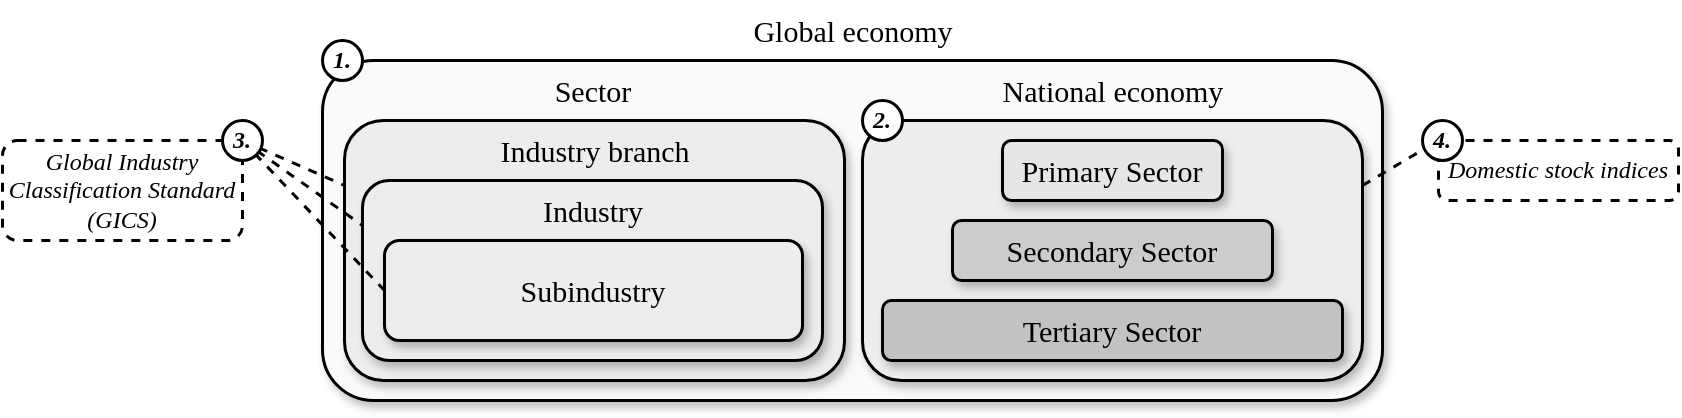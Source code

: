 <mxfile version="26.0.16">
  <diagram name="Seite-1" id="qr4WPcWlPLyORMB2fuVT">
    <mxGraphModel dx="2501" dy="671" grid="1" gridSize="10" guides="1" tooltips="1" connect="1" arrows="1" fold="1" page="1" pageScale="1" pageWidth="827" pageHeight="1169" math="0" shadow="0">
      <root>
        <mxCell id="0" />
        <mxCell id="1" parent="0" />
        <mxCell id="Y2Wc8ZRU2AqmPIUMNUnC-13" value="" style="rounded=1;whiteSpace=wrap;html=1;strokeWidth=1.5;shadow=1;fillColor=#FAFAFA;strokeColor=#000000;" parent="1" vertex="1">
          <mxGeometry x="-90" y="410" width="530" height="170" as="geometry" />
        </mxCell>
        <mxCell id="Y2Wc8ZRU2AqmPIUMNUnC-12" value="" style="rounded=1;whiteSpace=wrap;html=1;strokeWidth=1.5;shadow=1;fillStyle=auto;fillColor=#EDEDED;" parent="1" vertex="1">
          <mxGeometry x="180" y="440" width="250" height="130" as="geometry" />
        </mxCell>
        <mxCell id="Y2Wc8ZRU2AqmPIUMNUnC-5" value="Tertiary Sector" style="text;html=1;align=center;verticalAlign=middle;whiteSpace=wrap;rounded=1;fontFamily=Garamond;fontSize=15;fontColor=default;labelBorderColor=none;labelBackgroundColor=none;strokeColor=default;fillColor=#C2C2C2;strokeWidth=1.5;shadow=1;" parent="1" vertex="1">
          <mxGeometry x="190" y="530" width="230" height="30" as="geometry" />
        </mxCell>
        <mxCell id="Y2Wc8ZRU2AqmPIUMNUnC-6" value="Secondary Sector" style="text;html=1;align=center;verticalAlign=middle;whiteSpace=wrap;rounded=1;fontFamily=Garamond;labelBorderColor=none;labelBackgroundColor=none;textShadow=0;spacingTop=0;spacingBottom=0;fillColor=#CCCCCC;fontSize=15;spacingLeft=0;spacing=0;shadow=1;strokeColor=default;strokeWidth=1.5;" parent="1" vertex="1">
          <mxGeometry x="225" y="490" width="160" height="30" as="geometry" />
        </mxCell>
        <mxCell id="Y2Wc8ZRU2AqmPIUMNUnC-7" value="Primary Sector" style="text;html=1;align=center;verticalAlign=middle;whiteSpace=wrap;rounded=1;fontFamily=Garamond;fontSize=15;fontColor=default;labelBorderColor=none;labelBackgroundColor=none;strokeColor=default;fillColor=#E6E6E6;strokeWidth=1.5;shadow=1;" parent="1" vertex="1">
          <mxGeometry x="250" y="450" width="110" height="30" as="geometry" />
        </mxCell>
        <mxCell id="Y2Wc8ZRU2AqmPIUMNUnC-14" value="National economy" style="text;html=1;align=center;verticalAlign=middle;whiteSpace=wrap;rounded=0;fontFamily=Garamond;fontSize=15;fontColor=default;labelBorderColor=none;labelBackgroundColor=none;" parent="1" vertex="1">
          <mxGeometry x="242.5" y="410" width="125" height="30" as="geometry" />
        </mxCell>
        <mxCell id="Y2Wc8ZRU2AqmPIUMNUnC-15" value="Global&amp;nbsp;economy" style="text;html=1;align=center;verticalAlign=middle;whiteSpace=wrap;rounded=0;fontFamily=Garamond;fontSize=15;fontColor=default;labelBorderColor=none;labelBackgroundColor=none;" parent="1" vertex="1">
          <mxGeometry x="112.5" y="380" width="125" height="30" as="geometry" />
        </mxCell>
        <mxCell id="Y2Wc8ZRU2AqmPIUMNUnC-17" value="&lt;font face=&quot;Garamond&quot;&gt;Domestic stock indices&lt;/font&gt;" style="rounded=1;whiteSpace=wrap;html=1;strokeWidth=1.5;dashed=1;shadow=0;fontStyle=2" parent="1" vertex="1">
          <mxGeometry x="468" y="450" width="120" height="30" as="geometry" />
        </mxCell>
        <mxCell id="Y2Wc8ZRU2AqmPIUMNUnC-19" value="&lt;font face=&quot;Garamond&quot;&gt;1.&lt;/font&gt;" style="ellipse;whiteSpace=wrap;html=1;aspect=fixed;strokeWidth=1.5;fontStyle=3" parent="1" vertex="1">
          <mxGeometry x="-90" y="400" width="20" height="20" as="geometry" />
        </mxCell>
        <mxCell id="Y2Wc8ZRU2AqmPIUMNUnC-20" value="&lt;font face=&quot;Garamond&quot;&gt;2.&lt;/font&gt;" style="ellipse;whiteSpace=wrap;html=1;aspect=fixed;strokeWidth=1.5;fontStyle=3" parent="1" vertex="1">
          <mxGeometry x="180" y="430" width="20" height="20" as="geometry" />
        </mxCell>
        <mxCell id="Y2Wc8ZRU2AqmPIUMNUnC-22" value="" style="endArrow=none;dashed=1;html=1;rounded=0;entryX=0;entryY=0;entryDx=0;entryDy=0;strokeWidth=1.5;exitX=1;exitY=0.25;exitDx=0;exitDy=0;" parent="1" source="Y2Wc8ZRU2AqmPIUMNUnC-12" target="Y2Wc8ZRU2AqmPIUMNUnC-17" edge="1">
          <mxGeometry width="50" height="50" relative="1" as="geometry">
            <mxPoint x="381" y="440" as="sourcePoint" />
            <mxPoint x="500" y="330" as="targetPoint" />
          </mxGeometry>
        </mxCell>
        <mxCell id="Y2Wc8ZRU2AqmPIUMNUnC-21" value="&lt;font face=&quot;Garamond&quot;&gt;4.&lt;/font&gt;" style="ellipse;whiteSpace=wrap;html=1;aspect=fixed;strokeWidth=1.5;fontStyle=3" parent="1" vertex="1">
          <mxGeometry x="460" y="440" width="20" height="20" as="geometry" />
        </mxCell>
        <mxCell id="Y2Wc8ZRU2AqmPIUMNUnC-24" value="Global Industry Classification Standard (GICS)" style="rounded=1;whiteSpace=wrap;html=1;strokeWidth=1.5;dashed=1;shadow=0;fontStyle=2;fontFamily=Garamond;" parent="1" vertex="1">
          <mxGeometry x="-250" y="450" width="120" height="50" as="geometry" />
        </mxCell>
        <mxCell id="Y2Wc8ZRU2AqmPIUMNUnC-30" value="" style="rounded=1;whiteSpace=wrap;html=1;strokeWidth=1.5;shadow=1;fillStyle=auto;fillColor=#EDEDED;" parent="1" vertex="1">
          <mxGeometry x="-79" y="440" width="250" height="130" as="geometry" />
        </mxCell>
        <mxCell id="Y2Wc8ZRU2AqmPIUMNUnC-33" value="Sector" style="text;html=1;align=center;verticalAlign=middle;whiteSpace=wrap;rounded=0;fontFamily=Garamond;fontSize=15;fontColor=default;labelBorderColor=none;labelBackgroundColor=none;" parent="1" vertex="1">
          <mxGeometry x="-17.5" y="410" width="125" height="30" as="geometry" />
        </mxCell>
        <mxCell id="Y2Wc8ZRU2AqmPIUMNUnC-34" value="" style="rounded=1;whiteSpace=wrap;html=1;strokeWidth=1.5;shadow=1;fillStyle=auto;fillColor=#EDEDED;" parent="1" vertex="1">
          <mxGeometry x="-70" y="470" width="230" height="90" as="geometry" />
        </mxCell>
        <mxCell id="Y2Wc8ZRU2AqmPIUMNUnC-35" value="Industry branch" style="text;html=1;align=center;verticalAlign=middle;whiteSpace=wrap;rounded=0;fontFamily=Garamond;fontSize=15;fontColor=default;labelBorderColor=none;labelBackgroundColor=none;" parent="1" vertex="1">
          <mxGeometry x="-16.5" y="440" width="125" height="30" as="geometry" />
        </mxCell>
        <mxCell id="Y2Wc8ZRU2AqmPIUMNUnC-36" value="" style="rounded=1;whiteSpace=wrap;html=1;strokeWidth=1.5;shadow=1;fillStyle=auto;fillColor=#EDEDED;" parent="1" vertex="1">
          <mxGeometry x="-59" y="500" width="209" height="50" as="geometry" />
        </mxCell>
        <mxCell id="Y2Wc8ZRU2AqmPIUMNUnC-37" value="Industry" style="text;html=1;align=center;verticalAlign=middle;whiteSpace=wrap;rounded=0;fontFamily=Garamond;fontSize=15;fontColor=default;labelBorderColor=none;labelBackgroundColor=none;" parent="1" vertex="1">
          <mxGeometry x="-17.5" y="470" width="125" height="30" as="geometry" />
        </mxCell>
        <mxCell id="Y2Wc8ZRU2AqmPIUMNUnC-38" value="Subindustry" style="text;html=1;align=center;verticalAlign=middle;whiteSpace=wrap;rounded=0;fontFamily=Garamond;fontSize=15;fontColor=default;labelBorderColor=none;labelBackgroundColor=none;" parent="1" vertex="1">
          <mxGeometry x="-17.5" y="510" width="125" height="30" as="geometry" />
        </mxCell>
        <mxCell id="Y2Wc8ZRU2AqmPIUMNUnC-39" value="" style="endArrow=none;dashed=1;html=1;rounded=0;entryX=0;entryY=0.25;entryDx=0;entryDy=0;strokeWidth=1.5;exitX=1;exitY=0;exitDx=0;exitDy=0;" parent="1" source="Y2Wc8ZRU2AqmPIUMNUnC-24" target="Y2Wc8ZRU2AqmPIUMNUnC-30" edge="1">
          <mxGeometry width="50" height="50" relative="1" as="geometry">
            <mxPoint x="-157" y="555" as="sourcePoint" />
            <mxPoint x="-70" y="585" as="targetPoint" />
          </mxGeometry>
        </mxCell>
        <mxCell id="Y2Wc8ZRU2AqmPIUMNUnC-40" value="" style="endArrow=none;dashed=1;html=1;rounded=0;entryX=0;entryY=0.25;entryDx=0;entryDy=0;strokeWidth=1.5;exitX=1;exitY=0;exitDx=0;exitDy=0;" parent="1" source="Y2Wc8ZRU2AqmPIUMNUnC-24" target="Y2Wc8ZRU2AqmPIUMNUnC-34" edge="1">
          <mxGeometry width="50" height="50" relative="1" as="geometry">
            <mxPoint x="-120" y="485" as="sourcePoint" />
            <mxPoint x="-69" y="483" as="targetPoint" />
          </mxGeometry>
        </mxCell>
        <mxCell id="Y2Wc8ZRU2AqmPIUMNUnC-41" value="" style="endArrow=none;dashed=1;html=1;rounded=0;entryX=0;entryY=0.5;entryDx=0;entryDy=0;strokeWidth=1.5;exitX=1;exitY=0;exitDx=0;exitDy=0;" parent="1" source="Y2Wc8ZRU2AqmPIUMNUnC-24" target="Y2Wc8ZRU2AqmPIUMNUnC-36" edge="1">
          <mxGeometry width="50" height="50" relative="1" as="geometry">
            <mxPoint x="-110" y="470" as="sourcePoint" />
            <mxPoint x="-60" y="503" as="targetPoint" />
          </mxGeometry>
        </mxCell>
        <mxCell id="Y2Wc8ZRU2AqmPIUMNUnC-31" value="&lt;font face=&quot;Garamond&quot;&gt;3.&lt;/font&gt;" style="ellipse;whiteSpace=wrap;html=1;aspect=fixed;strokeWidth=1.5;fontStyle=3" parent="1" vertex="1">
          <mxGeometry x="-140" y="440" width="20" height="20" as="geometry" />
        </mxCell>
      </root>
    </mxGraphModel>
  </diagram>
</mxfile>
